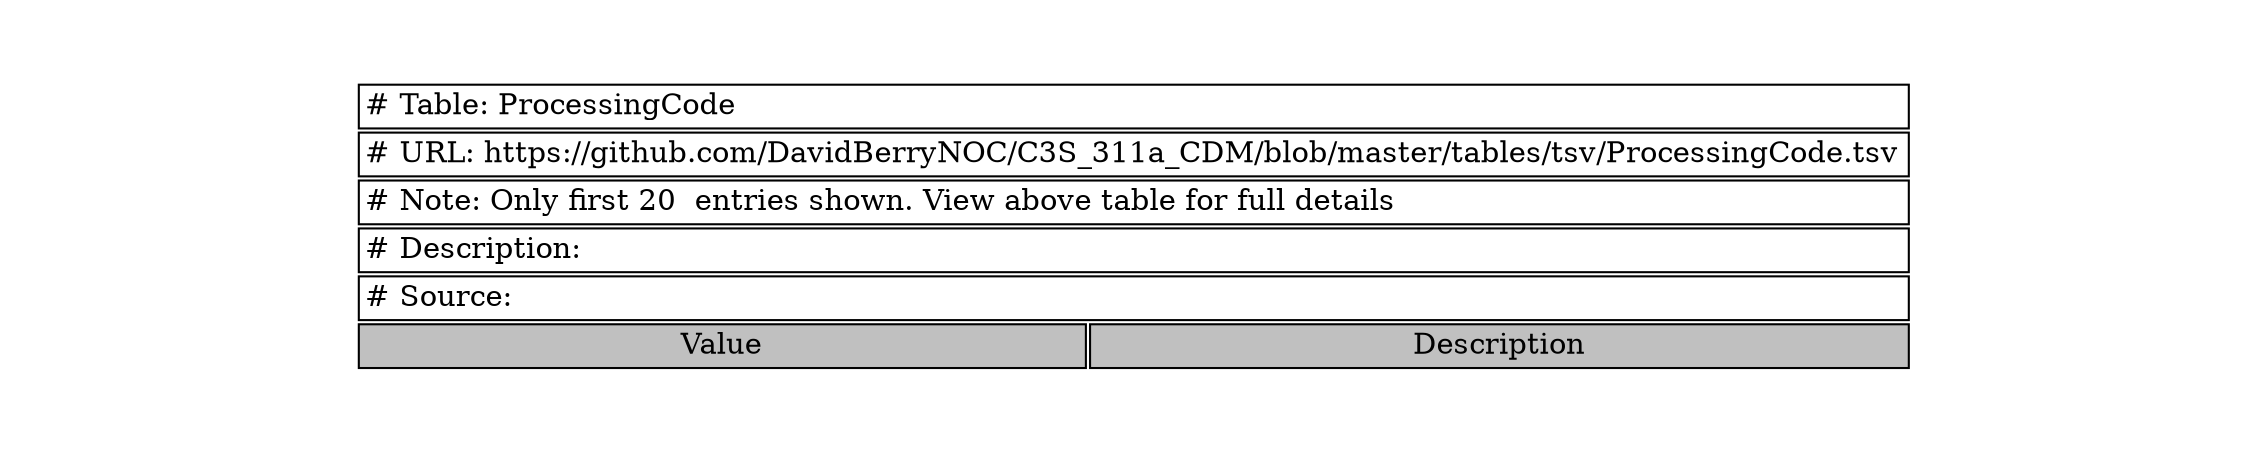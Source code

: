 digraph ProcessingCode {
node [color=white]
ProcessingCode [label=<<TABLE BORDER="0" CELLBORDER="1" CELLSPACING="2" COLOR="BLACK">
<TR><TD COLSPAN="2" ALIGN="left"># Table: ProcessingCode</TD></TR>
<TR><TD COLSPAN="2" ALIGN="left"># URL: https://github.com/DavidBerryNOC/C3S_311a_CDM/blob/master/tables/tsv/ProcessingCode.tsv</TD></TR>
<TR><TD COLSPAN="2" ALIGN="left"># Note: Only first 20  entries shown. View above table for full details</TD></TR>
<TR><TD ALIGN="left" COLSPAN="2"># Description:</TD></TR>
<TR><TD ALIGN="left" COLSPAN="2"># Source:</TD></TR>
<TR><TD BGCOLOR="GRAY">Value</TD><TD BGCOLOR="GRAY">Description</TD></TR>
</TABLE>>];
}
